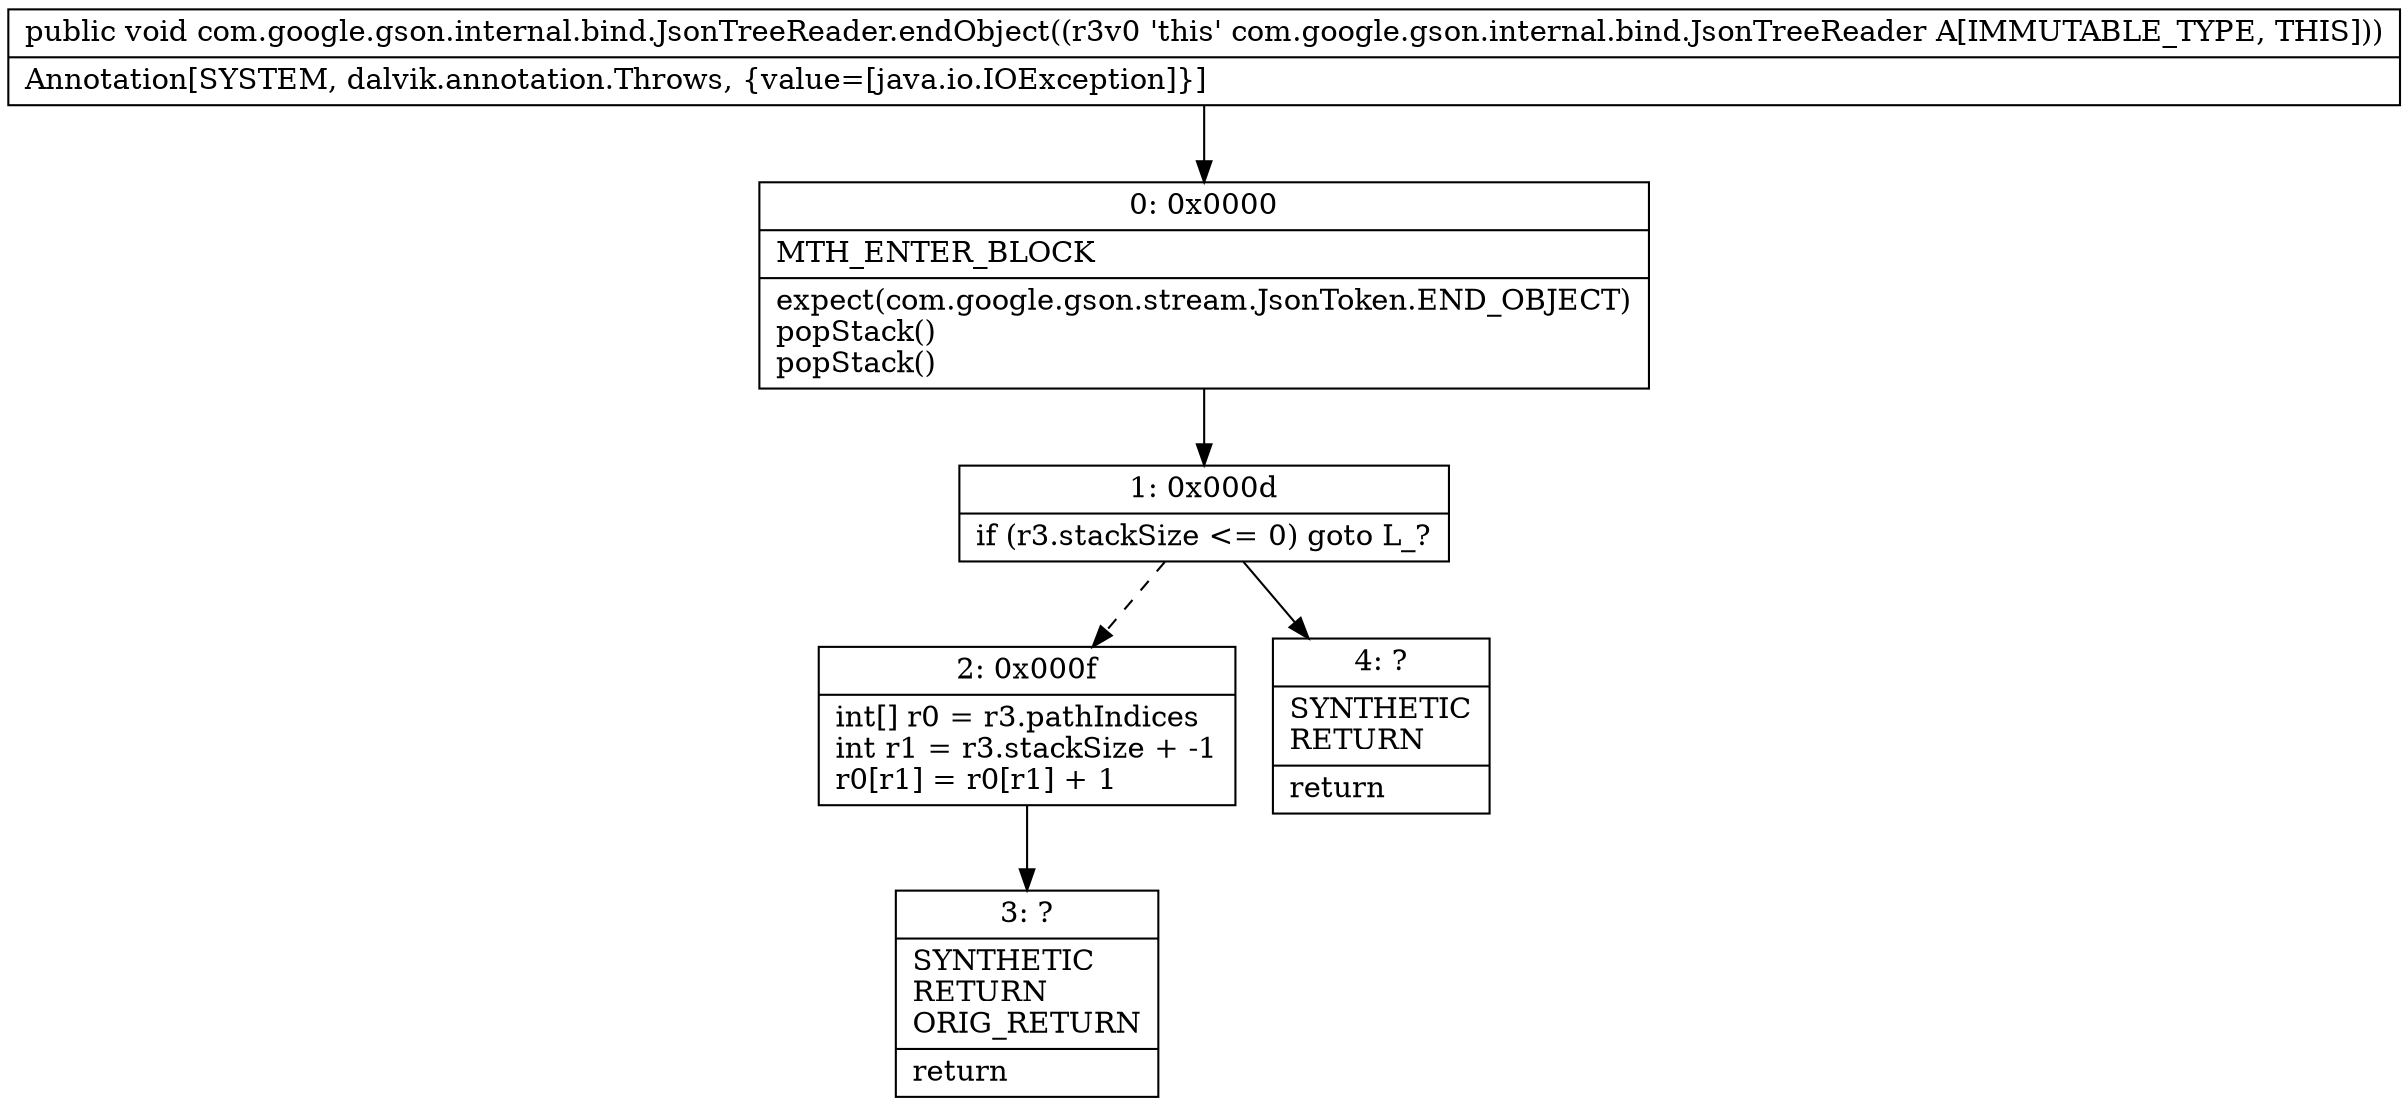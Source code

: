 digraph "CFG forcom.google.gson.internal.bind.JsonTreeReader.endObject()V" {
Node_0 [shape=record,label="{0\:\ 0x0000|MTH_ENTER_BLOCK\l|expect(com.google.gson.stream.JsonToken.END_OBJECT)\lpopStack()\lpopStack()\l}"];
Node_1 [shape=record,label="{1\:\ 0x000d|if (r3.stackSize \<= 0) goto L_?\l}"];
Node_2 [shape=record,label="{2\:\ 0x000f|int[] r0 = r3.pathIndices\lint r1 = r3.stackSize + \-1\lr0[r1] = r0[r1] + 1\l}"];
Node_3 [shape=record,label="{3\:\ ?|SYNTHETIC\lRETURN\lORIG_RETURN\l|return\l}"];
Node_4 [shape=record,label="{4\:\ ?|SYNTHETIC\lRETURN\l|return\l}"];
MethodNode[shape=record,label="{public void com.google.gson.internal.bind.JsonTreeReader.endObject((r3v0 'this' com.google.gson.internal.bind.JsonTreeReader A[IMMUTABLE_TYPE, THIS]))  | Annotation[SYSTEM, dalvik.annotation.Throws, \{value=[java.io.IOException]\}]\l}"];
MethodNode -> Node_0;
Node_0 -> Node_1;
Node_1 -> Node_2[style=dashed];
Node_1 -> Node_4;
Node_2 -> Node_3;
}


